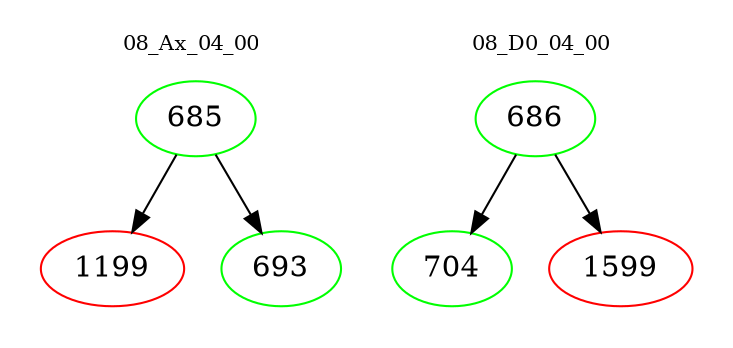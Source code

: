 digraph{
subgraph cluster_0 {
color = white
label = "08_Ax_04_00";
fontsize=10;
T0_685 [label="685", color="green"]
T0_685 -> T0_1199 [color="black"]
T0_1199 [label="1199", color="red"]
T0_685 -> T0_693 [color="black"]
T0_693 [label="693", color="green"]
}
subgraph cluster_1 {
color = white
label = "08_D0_04_00";
fontsize=10;
T1_686 [label="686", color="green"]
T1_686 -> T1_704 [color="black"]
T1_704 [label="704", color="green"]
T1_686 -> T1_1599 [color="black"]
T1_1599 [label="1599", color="red"]
}
}
